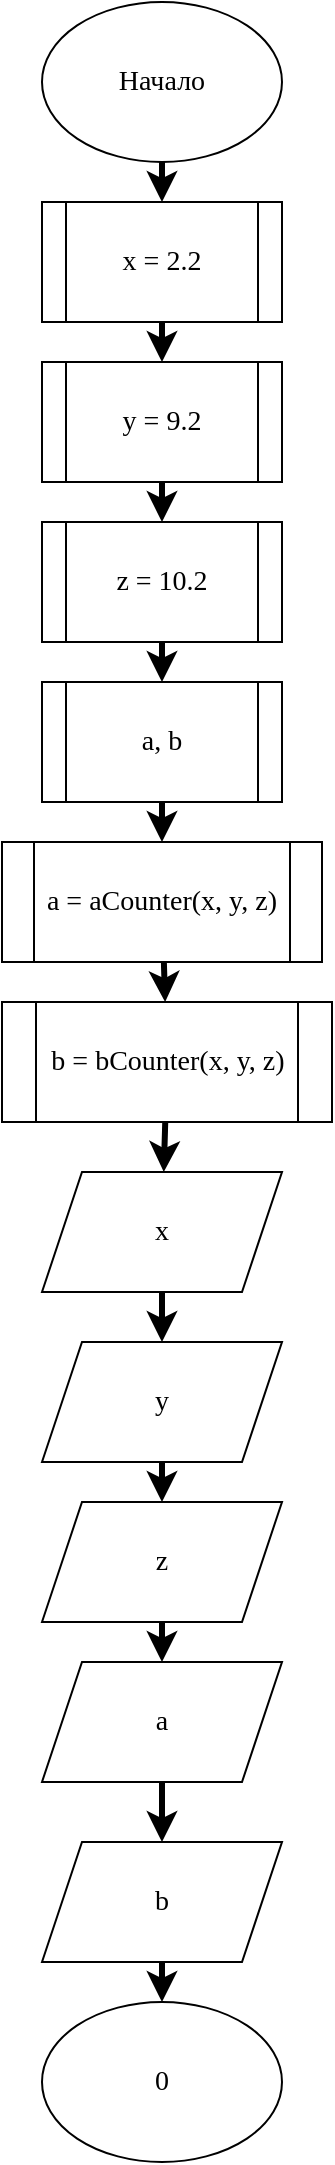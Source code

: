 <mxfile>
    <diagram id="Nw0Wh5Rw1fN14gM6b9qn" name="main">
        <mxGraphModel dx="535" dy="475" grid="1" gridSize="10" guides="1" tooltips="1" connect="1" arrows="1" fold="1" page="1" pageScale="1" pageWidth="827" pageHeight="1169" background="#ffffff" math="0" shadow="0">
            <root>
                <mxCell id="0"/>
                <mxCell id="1" parent="0"/>
                <mxCell id="4" value="" style="edgeStyle=none;html=1;fontFamily=Times New Roman;fontSize=14;fontColor=#000000;strokeColor=#000000;strokeWidth=3;" edge="1" parent="1" source="2" target="3">
                    <mxGeometry relative="1" as="geometry"/>
                </mxCell>
                <mxCell id="2" value="&lt;font style=&quot;font-size: 14px;&quot; color=&quot;#000000&quot; face=&quot;Times New Roman&quot;&gt;Начало&lt;/font&gt;" style="ellipse;whiteSpace=wrap;html=1;fillColor=#FFFFFF;strokeColor=#000000;" vertex="1" parent="1">
                    <mxGeometry x="200" width="120" height="80" as="geometry"/>
                </mxCell>
                <mxCell id="6" value="" style="edgeStyle=none;html=1;strokeColor=#000000;strokeWidth=3;fontFamily=Times New Roman;fontSize=14;fontColor=#000000;" edge="1" parent="1" source="3" target="5">
                    <mxGeometry relative="1" as="geometry"/>
                </mxCell>
                <mxCell id="3" value="x = 2.2" style="shape=process;whiteSpace=wrap;html=1;backgroundOutline=1;strokeColor=#000000;fontFamily=Times New Roman;fontSize=14;fontColor=#000000;fillColor=#FFFFFF;" vertex="1" parent="1">
                    <mxGeometry x="200" y="100" width="120" height="60" as="geometry"/>
                </mxCell>
                <mxCell id="8" value="" style="edgeStyle=none;html=1;strokeColor=#000000;strokeWidth=3;fontFamily=Times New Roman;fontSize=14;fontColor=#000000;" edge="1" parent="1" source="5" target="7">
                    <mxGeometry relative="1" as="geometry"/>
                </mxCell>
                <mxCell id="5" value="y = 9.2" style="shape=process;whiteSpace=wrap;html=1;backgroundOutline=1;strokeColor=#000000;fontFamily=Times New Roman;fontSize=14;fontColor=#000000;fillColor=#FFFFFF;" vertex="1" parent="1">
                    <mxGeometry x="200" y="180" width="120" height="60" as="geometry"/>
                </mxCell>
                <mxCell id="10" value="" style="edgeStyle=none;html=1;strokeColor=#000000;strokeWidth=3;fontFamily=Times New Roman;fontSize=14;fontColor=#000000;" edge="1" parent="1" source="7" target="9">
                    <mxGeometry relative="1" as="geometry"/>
                </mxCell>
                <mxCell id="7" value="z = 10.2" style="shape=process;whiteSpace=wrap;html=1;backgroundOutline=1;strokeColor=#000000;fontFamily=Times New Roman;fontSize=14;fontColor=#000000;fillColor=#FFFFFF;" vertex="1" parent="1">
                    <mxGeometry x="200" y="260" width="120" height="60" as="geometry"/>
                </mxCell>
                <mxCell id="12" value="" style="edgeStyle=none;html=1;strokeColor=#000000;strokeWidth=3;fontFamily=Times New Roman;fontSize=14;fontColor=#000000;" edge="1" parent="1" source="9" target="11">
                    <mxGeometry relative="1" as="geometry"/>
                </mxCell>
                <mxCell id="9" value="a, b" style="shape=process;whiteSpace=wrap;html=1;backgroundOutline=1;strokeColor=#000000;fontFamily=Times New Roman;fontSize=14;fontColor=#000000;fillColor=#FFFFFF;" vertex="1" parent="1">
                    <mxGeometry x="200" y="340" width="120" height="60" as="geometry"/>
                </mxCell>
                <mxCell id="14" value="" style="edgeStyle=none;html=1;strokeColor=#000000;strokeWidth=3;fontFamily=Times New Roman;fontSize=14;fontColor=#000000;" edge="1" parent="1" source="11" target="13">
                    <mxGeometry relative="1" as="geometry"/>
                </mxCell>
                <mxCell id="11" value="a = aCounter(x, y, z)" style="shape=process;whiteSpace=wrap;html=1;backgroundOutline=1;strokeColor=#000000;fontFamily=Times New Roman;fontSize=14;fontColor=#000000;fillColor=#FFFFFF;" vertex="1" parent="1">
                    <mxGeometry x="180" y="420" width="160" height="60" as="geometry"/>
                </mxCell>
                <mxCell id="16" value="" style="edgeStyle=none;html=1;strokeColor=#000000;strokeWidth=3;fontFamily=Times New Roman;fontSize=14;fontColor=#000000;" edge="1" parent="1" source="13" target="15">
                    <mxGeometry relative="1" as="geometry"/>
                </mxCell>
                <mxCell id="13" value="b = bCounter(x, y, z)" style="shape=process;whiteSpace=wrap;html=1;backgroundOutline=1;strokeColor=#000000;fontFamily=Times New Roman;fontSize=14;fontColor=#000000;fillColor=#FFFFFF;" vertex="1" parent="1">
                    <mxGeometry x="180" y="500" width="165" height="60" as="geometry"/>
                </mxCell>
                <mxCell id="15" value="x" style="shape=parallelogram;perimeter=parallelogramPerimeter;whiteSpace=wrap;html=1;fixedSize=1;strokeColor=#000000;fontFamily=Times New Roman;fontSize=14;fontColor=#000000;fillColor=#FFFFFF;" vertex="1" parent="1">
                    <mxGeometry x="200" y="585" width="120" height="60" as="geometry"/>
                </mxCell>
                <mxCell id="17" value="y" style="shape=parallelogram;perimeter=parallelogramPerimeter;whiteSpace=wrap;html=1;fixedSize=1;strokeColor=#000000;fontFamily=Times New Roman;fontSize=14;fontColor=#000000;fillColor=#FFFFFF;" vertex="1" parent="1">
                    <mxGeometry x="200" y="670" width="120" height="60" as="geometry"/>
                </mxCell>
                <mxCell id="18" value="z" style="shape=parallelogram;perimeter=parallelogramPerimeter;whiteSpace=wrap;html=1;fixedSize=1;strokeColor=#000000;fontFamily=Times New Roman;fontSize=14;fontColor=#000000;fillColor=#FFFFFF;" vertex="1" parent="1">
                    <mxGeometry x="200" y="750" width="120" height="60" as="geometry"/>
                </mxCell>
                <mxCell id="23" value="" style="edgeStyle=none;html=1;strokeColor=#000000;strokeWidth=3;fontFamily=Times New Roman;fontSize=14;fontColor=#000000;" edge="1" parent="1" source="19" target="20">
                    <mxGeometry relative="1" as="geometry"/>
                </mxCell>
                <mxCell id="19" value="a" style="shape=parallelogram;perimeter=parallelogramPerimeter;whiteSpace=wrap;html=1;fixedSize=1;strokeColor=#000000;fontFamily=Times New Roman;fontSize=14;fontColor=#000000;fillColor=#FFFFFF;" vertex="1" parent="1">
                    <mxGeometry x="200" y="830" width="120" height="60" as="geometry"/>
                </mxCell>
                <mxCell id="26" value="" style="edgeStyle=none;html=1;strokeColor=#000000;strokeWidth=3;fontFamily=Times New Roman;fontSize=14;fontColor=#000000;" edge="1" parent="1" source="20" target="25">
                    <mxGeometry relative="1" as="geometry"/>
                </mxCell>
                <mxCell id="20" value="b" style="shape=parallelogram;perimeter=parallelogramPerimeter;whiteSpace=wrap;html=1;fixedSize=1;strokeColor=#000000;fontFamily=Times New Roman;fontSize=14;fontColor=#000000;fillColor=#FFFFFF;" vertex="1" parent="1">
                    <mxGeometry x="200" y="920" width="120" height="60" as="geometry"/>
                </mxCell>
                <mxCell id="21" value="" style="endArrow=classic;html=1;strokeColor=#000000;strokeWidth=3;fontFamily=Times New Roman;fontSize=14;fontColor=#000000;exitX=0.5;exitY=1;exitDx=0;exitDy=0;entryX=0.5;entryY=0;entryDx=0;entryDy=0;" edge="1" parent="1" source="15" target="17">
                    <mxGeometry width="50" height="50" relative="1" as="geometry">
                        <mxPoint x="270" y="760" as="sourcePoint"/>
                        <mxPoint x="320" y="710" as="targetPoint"/>
                    </mxGeometry>
                </mxCell>
                <mxCell id="22" value="" style="endArrow=classic;html=1;strokeColor=#000000;strokeWidth=3;fontFamily=Times New Roman;fontSize=14;fontColor=#000000;exitX=0.5;exitY=1;exitDx=0;exitDy=0;entryX=0.5;entryY=0;entryDx=0;entryDy=0;" edge="1" parent="1" source="17" target="18">
                    <mxGeometry width="50" height="50" relative="1" as="geometry">
                        <mxPoint x="270" y="760" as="sourcePoint"/>
                        <mxPoint x="320" y="710" as="targetPoint"/>
                    </mxGeometry>
                </mxCell>
                <mxCell id="24" value="" style="endArrow=classic;html=1;strokeColor=#000000;strokeWidth=3;fontFamily=Times New Roman;fontSize=14;fontColor=#000000;exitX=0.5;exitY=1;exitDx=0;exitDy=0;entryX=0.5;entryY=0;entryDx=0;entryDy=0;" edge="1" parent="1" source="18" target="19">
                    <mxGeometry width="50" height="50" relative="1" as="geometry">
                        <mxPoint x="270" y="760" as="sourcePoint"/>
                        <mxPoint x="320" y="710" as="targetPoint"/>
                    </mxGeometry>
                </mxCell>
                <mxCell id="25" value="0" style="ellipse;whiteSpace=wrap;html=1;strokeColor=#000000;fontFamily=Times New Roman;fontSize=14;fontColor=#000000;fillColor=#FFFFFF;" vertex="1" parent="1">
                    <mxGeometry x="200" y="1000" width="120" height="80" as="geometry"/>
                </mxCell>
            </root>
        </mxGraphModel>
    </diagram>
    <diagram id="uV9lcMoT1QOKlHUSalIw" name="aCounter">
        <mxGraphModel dx="535" dy="475" grid="1" gridSize="10" guides="1" tooltips="1" connect="1" arrows="1" fold="1" page="1" pageScale="1" pageWidth="827" pageHeight="1169" background="#ffffff" math="0" shadow="0">
            <root>
                <mxCell id="0"/>
                <mxCell id="1" parent="0"/>
                <mxCell id="xVkrrlv1W6rQFWZhf0UY-3" value="" style="edgeStyle=none;html=1;strokeColor=#000000;strokeWidth=3;fontFamily=Times New Roman;fontSize=14;fontColor=#000000;" edge="1" parent="1" source="xVkrrlv1W6rQFWZhf0UY-1" target="xVkrrlv1W6rQFWZhf0UY-2">
                    <mxGeometry relative="1" as="geometry"/>
                </mxCell>
                <mxCell id="xVkrrlv1W6rQFWZhf0UY-1" value="x, y, z" style="ellipse;whiteSpace=wrap;html=1;strokeColor=#000000;fontFamily=Times New Roman;fontSize=14;fontColor=#000000;fillColor=#FFFFFF;" vertex="1" parent="1">
                    <mxGeometry x="200" width="120" height="80" as="geometry"/>
                </mxCell>
                <mxCell id="xVkrrlv1W6rQFWZhf0UY-2" value="log(z + x * x) + sin(x / y) * sin(x / y)" style="ellipse;whiteSpace=wrap;html=1;strokeColor=#000000;fontFamily=Times New Roman;fontSize=14;fontColor=#000000;fillColor=#FFFFFF;" vertex="1" parent="1">
                    <mxGeometry x="140" y="100" width="240" height="80" as="geometry"/>
                </mxCell>
            </root>
        </mxGraphModel>
    </diagram>
    <diagram id="pA1r7gLurbNArn033iba" name="bCounter">
        <mxGraphModel dx="535" dy="475" grid="1" gridSize="10" guides="1" tooltips="1" connect="1" arrows="1" fold="1" page="1" pageScale="1" pageWidth="827" pageHeight="1169" background="#ffffff" math="0" shadow="0">
            <root>
                <mxCell id="0"/>
                <mxCell id="1" parent="0"/>
                <mxCell id="vLGGcV1aXRuaBh1wNqlK-3" value="" style="edgeStyle=none;html=1;strokeColor=#000000;strokeWidth=3;fontFamily=Times New Roman;fontSize=14;fontColor=#000000;" edge="1" parent="1" source="vLGGcV1aXRuaBh1wNqlK-1" target="vLGGcV1aXRuaBh1wNqlK-2">
                    <mxGeometry relative="1" as="geometry"/>
                </mxCell>
                <mxCell id="vLGGcV1aXRuaBh1wNqlK-1" value="x, y, z" style="ellipse;whiteSpace=wrap;html=1;strokeColor=#000000;fontFamily=Times New Roman;fontSize=14;fontColor=#000000;fillColor=#FFFFFF;" vertex="1" parent="1">
                    <mxGeometry x="200" width="120" height="80" as="geometry"/>
                </mxCell>
                <mxCell id="vLGGcV1aXRuaBh1wNqlK-5" value="" style="edgeStyle=none;html=1;strokeColor=#000000;strokeWidth=3;fontFamily=Times New Roman;fontSize=14;fontColor=#000000;" edge="1" parent="1" source="vLGGcV1aXRuaBh1wNqlK-2" target="vLGGcV1aXRuaBh1wNqlK-4">
                    <mxGeometry relative="1" as="geometry"/>
                </mxCell>
                <mxCell id="vLGGcV1aXRuaBh1wNqlK-2" value="numerator, denominator" style="shape=process;whiteSpace=wrap;html=1;backgroundOutline=1;strokeColor=#000000;fontFamily=Times New Roman;fontSize=14;fontColor=#000000;fillColor=#FFFFFF;" vertex="1" parent="1">
                    <mxGeometry x="200" y="100" width="120" height="60" as="geometry"/>
                </mxCell>
                <mxCell id="vLGGcV1aXRuaBh1wNqlK-7" value="" style="edgeStyle=none;html=1;strokeColor=#000000;strokeWidth=3;fontFamily=Times New Roman;fontSize=14;fontColor=#000000;" edge="1" parent="1" source="vLGGcV1aXRuaBh1wNqlK-4" target="vLGGcV1aXRuaBh1wNqlK-6">
                    <mxGeometry relative="1" as="geometry"/>
                </mxCell>
                <mxCell id="vLGGcV1aXRuaBh1wNqlK-4" value="numerator = x + sqrt(x + z)" style="shape=process;whiteSpace=wrap;html=1;backgroundOutline=1;strokeColor=#000000;fontFamily=Times New Roman;fontSize=14;fontColor=#000000;fillColor=#FFFFFF;" vertex="1" parent="1">
                    <mxGeometry x="200" y="190" width="120" height="60" as="geometry"/>
                </mxCell>
                <mxCell id="vLGGcV1aXRuaBh1wNqlK-9" value="" style="edgeStyle=none;html=1;strokeColor=#000000;strokeWidth=3;fontFamily=Times New Roman;fontSize=14;fontColor=#000000;" edge="1" parent="1" source="vLGGcV1aXRuaBh1wNqlK-6" target="vLGGcV1aXRuaBh1wNqlK-8">
                    <mxGeometry relative="1" as="geometry"/>
                </mxCell>
                <mxCell id="vLGGcV1aXRuaBh1wNqlK-6" value="denominator = x - sqrt(abs(x - y))" style="shape=process;whiteSpace=wrap;html=1;backgroundOutline=1;strokeColor=#000000;fontFamily=Times New Roman;fontSize=14;fontColor=#000000;fillColor=#FFFFFF;" vertex="1" parent="1">
                    <mxGeometry x="200" y="280" width="120" height="60" as="geometry"/>
                </mxCell>
                <mxCell id="vLGGcV1aXRuaBh1wNqlK-8" value="exp(-1 * z) * (numerator / denominator)" style="ellipse;whiteSpace=wrap;html=1;strokeColor=#000000;fontFamily=Times New Roman;fontSize=14;fontColor=#000000;fillColor=#FFFFFF;" vertex="1" parent="1">
                    <mxGeometry x="200" y="370" width="120" height="80" as="geometry"/>
                </mxCell>
            </root>
        </mxGraphModel>
    </diagram>
</mxfile>